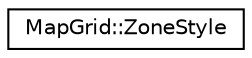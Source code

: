 digraph "Graphical Class Hierarchy"
{
 // LATEX_PDF_SIZE
  edge [fontname="Helvetica",fontsize="10",labelfontname="Helvetica",labelfontsize="10"];
  node [fontname="Helvetica",fontsize="10",shape=record];
  rankdir="LR";
  Node0 [label="MapGrid::ZoneStyle",height=0.2,width=0.4,color="black", fillcolor="white", style="filled",URL="$structMapGrid_1_1ZoneStyle.html",tooltip=" "];
}

